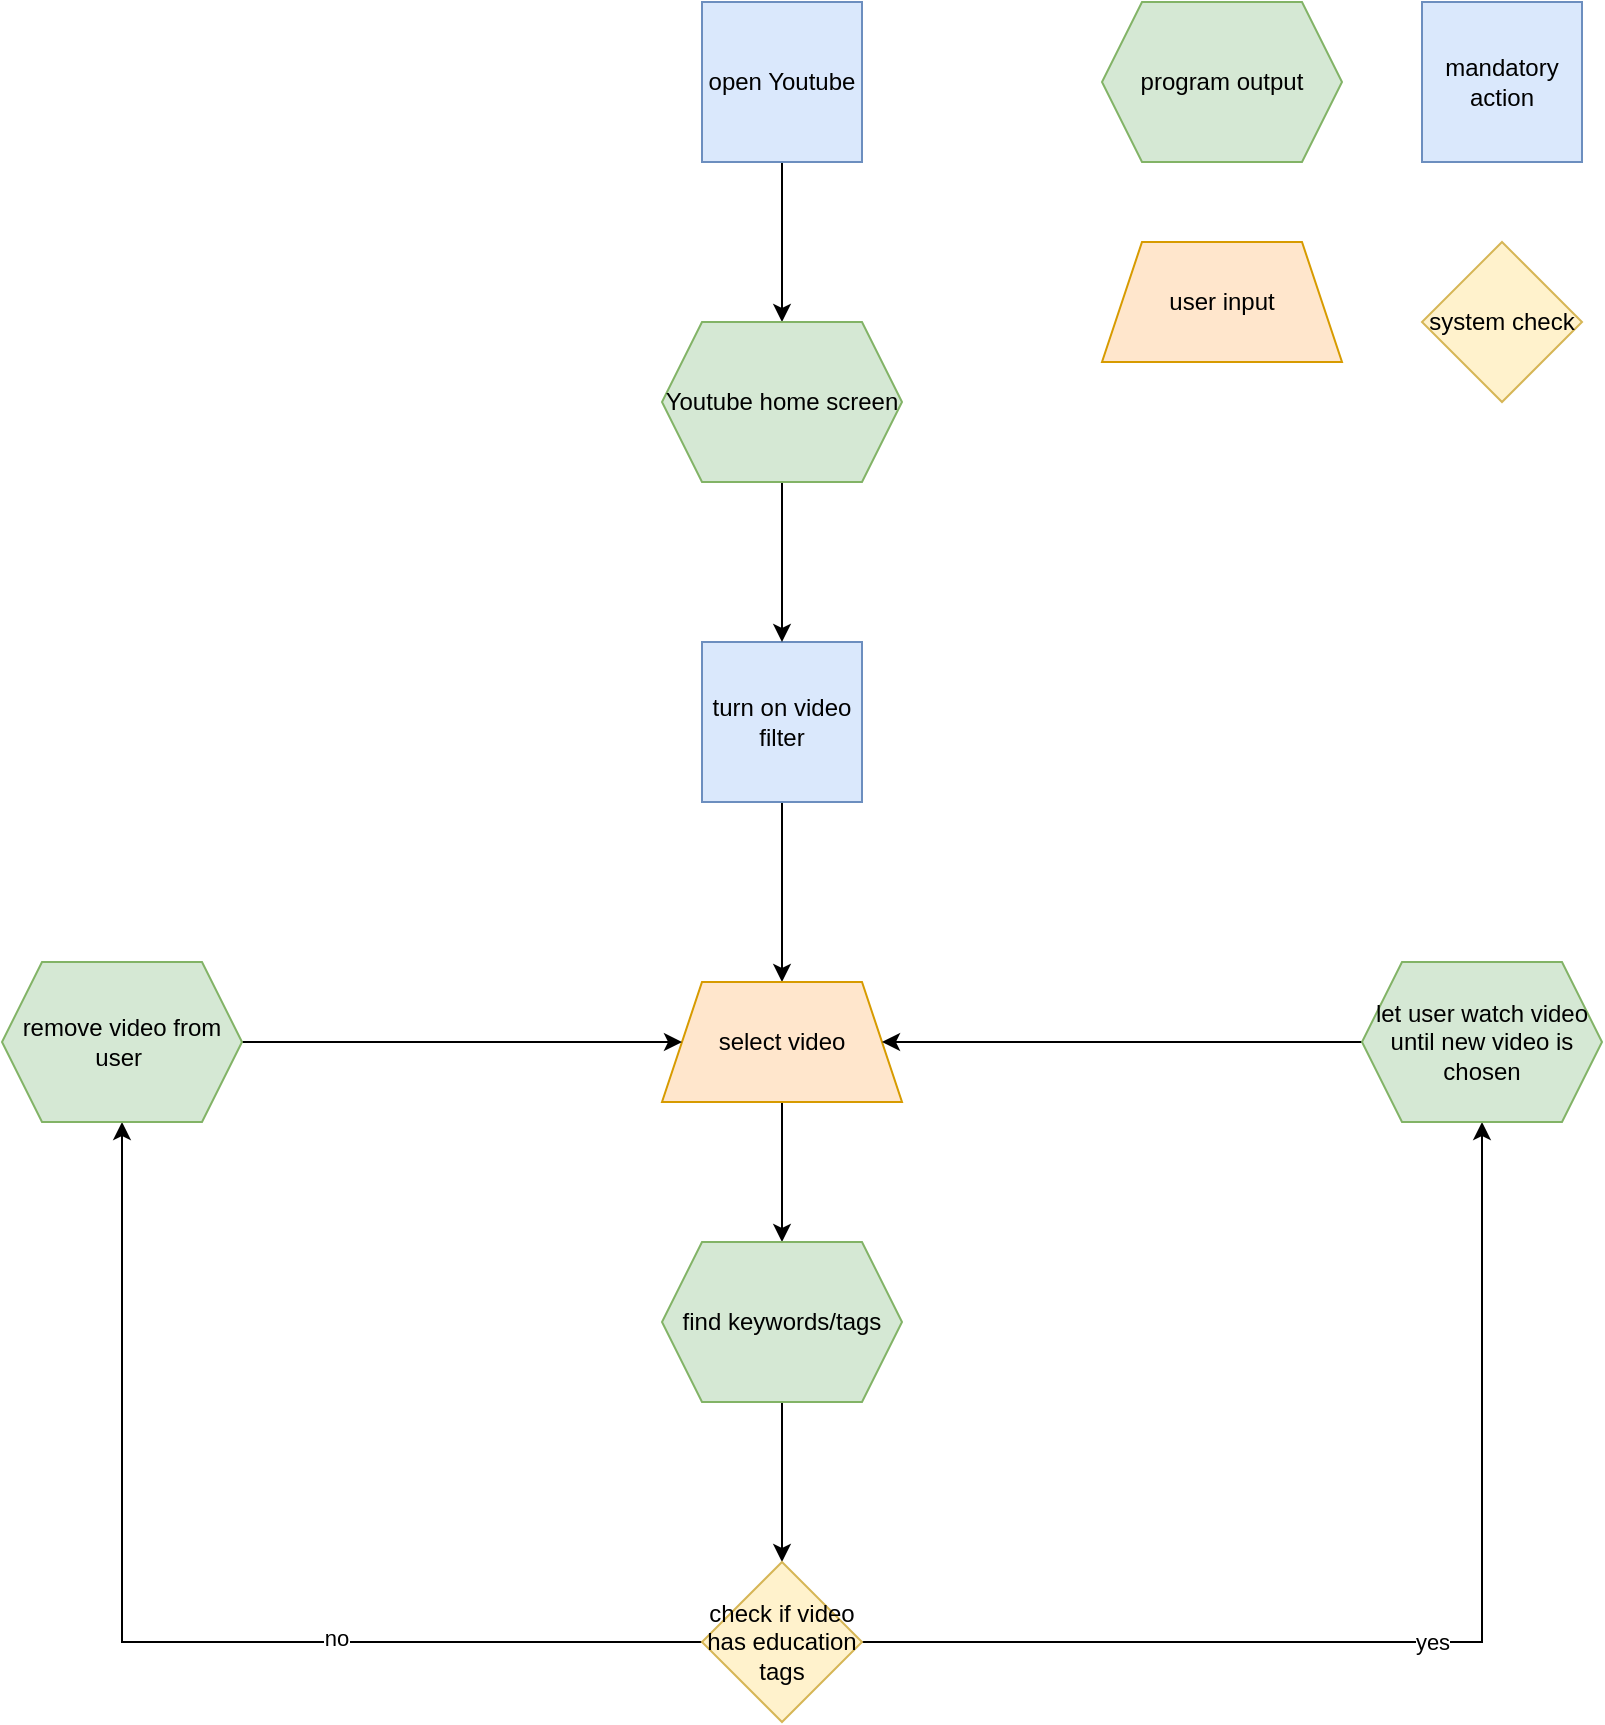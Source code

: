 <mxfile version="14.0.1" type="github"><diagram id="K3Z_xp-bmyvXB3TgAL29" name="Page-1"><mxGraphModel dx="870" dy="595" grid="1" gridSize="10" guides="1" tooltips="1" connect="1" arrows="1" fold="1" page="1" pageScale="1" pageWidth="850" pageHeight="1100" math="0" shadow="0"><root><mxCell id="0"/><mxCell id="1" parent="0"/><mxCell id="zkhzdGlEijgpcI1bue7q-19" value="" style="edgeStyle=orthogonalEdgeStyle;rounded=0;orthogonalLoop=1;jettySize=auto;html=1;" edge="1" parent="1" source="zkhzdGlEijgpcI1bue7q-1" target="zkhzdGlEijgpcI1bue7q-6"><mxGeometry relative="1" as="geometry"/></mxCell><mxCell id="zkhzdGlEijgpcI1bue7q-1" value="open Youtube" style="whiteSpace=wrap;html=1;aspect=fixed;fillColor=#dae8fc;strokeColor=#6c8ebf;" vertex="1" parent="1"><mxGeometry x="360" y="80" width="80" height="80" as="geometry"/></mxCell><mxCell id="zkhzdGlEijgpcI1bue7q-21" value="" style="edgeStyle=orthogonalEdgeStyle;rounded=0;orthogonalLoop=1;jettySize=auto;html=1;" edge="1" parent="1" source="zkhzdGlEijgpcI1bue7q-4" target="zkhzdGlEijgpcI1bue7q-13"><mxGeometry relative="1" as="geometry"/></mxCell><mxCell id="zkhzdGlEijgpcI1bue7q-4" value="turn on video filter" style="whiteSpace=wrap;html=1;aspect=fixed;fillColor=#dae8fc;strokeColor=#6c8ebf;" vertex="1" parent="1"><mxGeometry x="360" y="400" width="80" height="80" as="geometry"/></mxCell><mxCell id="zkhzdGlEijgpcI1bue7q-20" value="" style="edgeStyle=orthogonalEdgeStyle;rounded=0;orthogonalLoop=1;jettySize=auto;html=1;" edge="1" parent="1" source="zkhzdGlEijgpcI1bue7q-6" target="zkhzdGlEijgpcI1bue7q-4"><mxGeometry relative="1" as="geometry"/></mxCell><mxCell id="zkhzdGlEijgpcI1bue7q-6" value="Youtube home screen" style="shape=hexagon;perimeter=hexagonPerimeter2;whiteSpace=wrap;html=1;fixedSize=1;fillColor=#d5e8d4;strokeColor=#82b366;" vertex="1" parent="1"><mxGeometry x="340" y="240" width="120" height="80" as="geometry"/></mxCell><mxCell id="zkhzdGlEijgpcI1bue7q-16" value="" style="edgeStyle=orthogonalEdgeStyle;rounded=0;orthogonalLoop=1;jettySize=auto;html=1;" edge="1" parent="1" source="zkhzdGlEijgpcI1bue7q-13" target="zkhzdGlEijgpcI1bue7q-15"><mxGeometry relative="1" as="geometry"/></mxCell><mxCell id="zkhzdGlEijgpcI1bue7q-13" value="&lt;span&gt;select video&lt;/span&gt;" style="shape=trapezoid;perimeter=trapezoidPerimeter;whiteSpace=wrap;html=1;fixedSize=1;fillColor=#ffe6cc;strokeColor=#d79b00;" vertex="1" parent="1"><mxGeometry x="340" y="570" width="120" height="60" as="geometry"/></mxCell><mxCell id="zkhzdGlEijgpcI1bue7q-30" value="" style="edgeStyle=orthogonalEdgeStyle;rounded=0;orthogonalLoop=1;jettySize=auto;html=1;" edge="1" parent="1" source="zkhzdGlEijgpcI1bue7q-15" target="zkhzdGlEijgpcI1bue7q-29"><mxGeometry relative="1" as="geometry"/></mxCell><mxCell id="zkhzdGlEijgpcI1bue7q-15" value="find keywords/tags" style="shape=hexagon;perimeter=hexagonPerimeter2;whiteSpace=wrap;html=1;fixedSize=1;fillColor=#d5e8d4;strokeColor=#82b366;" vertex="1" parent="1"><mxGeometry x="340" y="700" width="120" height="80" as="geometry"/></mxCell><mxCell id="zkhzdGlEijgpcI1bue7q-22" value="mandatory action" style="whiteSpace=wrap;html=1;aspect=fixed;fillColor=#dae8fc;strokeColor=#6c8ebf;" vertex="1" parent="1"><mxGeometry x="720" y="80" width="80" height="80" as="geometry"/></mxCell><mxCell id="zkhzdGlEijgpcI1bue7q-23" value="program output" style="shape=hexagon;perimeter=hexagonPerimeter2;whiteSpace=wrap;html=1;fixedSize=1;fillColor=#d5e8d4;strokeColor=#82b366;" vertex="1" parent="1"><mxGeometry x="560" y="80" width="120" height="80" as="geometry"/></mxCell><mxCell id="zkhzdGlEijgpcI1bue7q-24" value="user input" style="shape=trapezoid;perimeter=trapezoidPerimeter;whiteSpace=wrap;html=1;fixedSize=1;fillColor=#ffe6cc;strokeColor=#d79b00;" vertex="1" parent="1"><mxGeometry x="560" y="200" width="120" height="60" as="geometry"/></mxCell><mxCell id="zkhzdGlEijgpcI1bue7q-25" value="system check" style="rhombus;whiteSpace=wrap;html=1;fillColor=#fff2cc;strokeColor=#d6b656;" vertex="1" parent="1"><mxGeometry x="720" y="200" width="80" height="80" as="geometry"/></mxCell><mxCell id="zkhzdGlEijgpcI1bue7q-54" value="" style="edgeStyle=orthogonalEdgeStyle;rounded=0;orthogonalLoop=1;jettySize=auto;html=1;" edge="1" parent="1" source="zkhzdGlEijgpcI1bue7q-29" target="zkhzdGlEijgpcI1bue7q-48"><mxGeometry relative="1" as="geometry"/></mxCell><mxCell id="zkhzdGlEijgpcI1bue7q-55" value="no" style="edgeLabel;html=1;align=center;verticalAlign=middle;resizable=0;points=[];" vertex="1" connectable="0" parent="zkhzdGlEijgpcI1bue7q-54"><mxGeometry x="-0.333" y="-2" relative="1" as="geometry"><mxPoint as="offset"/></mxGeometry></mxCell><mxCell id="zkhzdGlEijgpcI1bue7q-56" value="yes" style="edgeStyle=orthogonalEdgeStyle;rounded=0;orthogonalLoop=1;jettySize=auto;html=1;" edge="1" parent="1" source="zkhzdGlEijgpcI1bue7q-29" target="zkhzdGlEijgpcI1bue7q-39"><mxGeometry relative="1" as="geometry"/></mxCell><mxCell id="zkhzdGlEijgpcI1bue7q-29" value="check if video has education tags" style="rhombus;whiteSpace=wrap;html=1;strokeColor=#d6b656;fillColor=#fff2cc;" vertex="1" parent="1"><mxGeometry x="360" y="860" width="80" height="80" as="geometry"/></mxCell><mxCell id="zkhzdGlEijgpcI1bue7q-41" value="" style="edgeStyle=orthogonalEdgeStyle;rounded=0;orthogonalLoop=1;jettySize=auto;html=1;" edge="1" parent="1" source="zkhzdGlEijgpcI1bue7q-39" target="zkhzdGlEijgpcI1bue7q-13"><mxGeometry relative="1" as="geometry"/></mxCell><mxCell id="zkhzdGlEijgpcI1bue7q-39" value="let user watch video until new video is chosen" style="shape=hexagon;perimeter=hexagonPerimeter2;whiteSpace=wrap;html=1;fixedSize=1;fillColor=#d5e8d4;strokeColor=#82b366;" vertex="1" parent="1"><mxGeometry x="690" y="560" width="120" height="80" as="geometry"/></mxCell><mxCell id="zkhzdGlEijgpcI1bue7q-51" value="" style="edgeStyle=orthogonalEdgeStyle;rounded=0;orthogonalLoop=1;jettySize=auto;html=1;" edge="1" parent="1" source="zkhzdGlEijgpcI1bue7q-48" target="zkhzdGlEijgpcI1bue7q-13"><mxGeometry relative="1" as="geometry"/></mxCell><mxCell id="zkhzdGlEijgpcI1bue7q-48" value="remove video from user&amp;nbsp;" style="shape=hexagon;perimeter=hexagonPerimeter2;whiteSpace=wrap;html=1;fixedSize=1;fillColor=#d5e8d4;strokeColor=#82b366;" vertex="1" parent="1"><mxGeometry x="10" y="560" width="120" height="80" as="geometry"/></mxCell></root></mxGraphModel></diagram></mxfile>